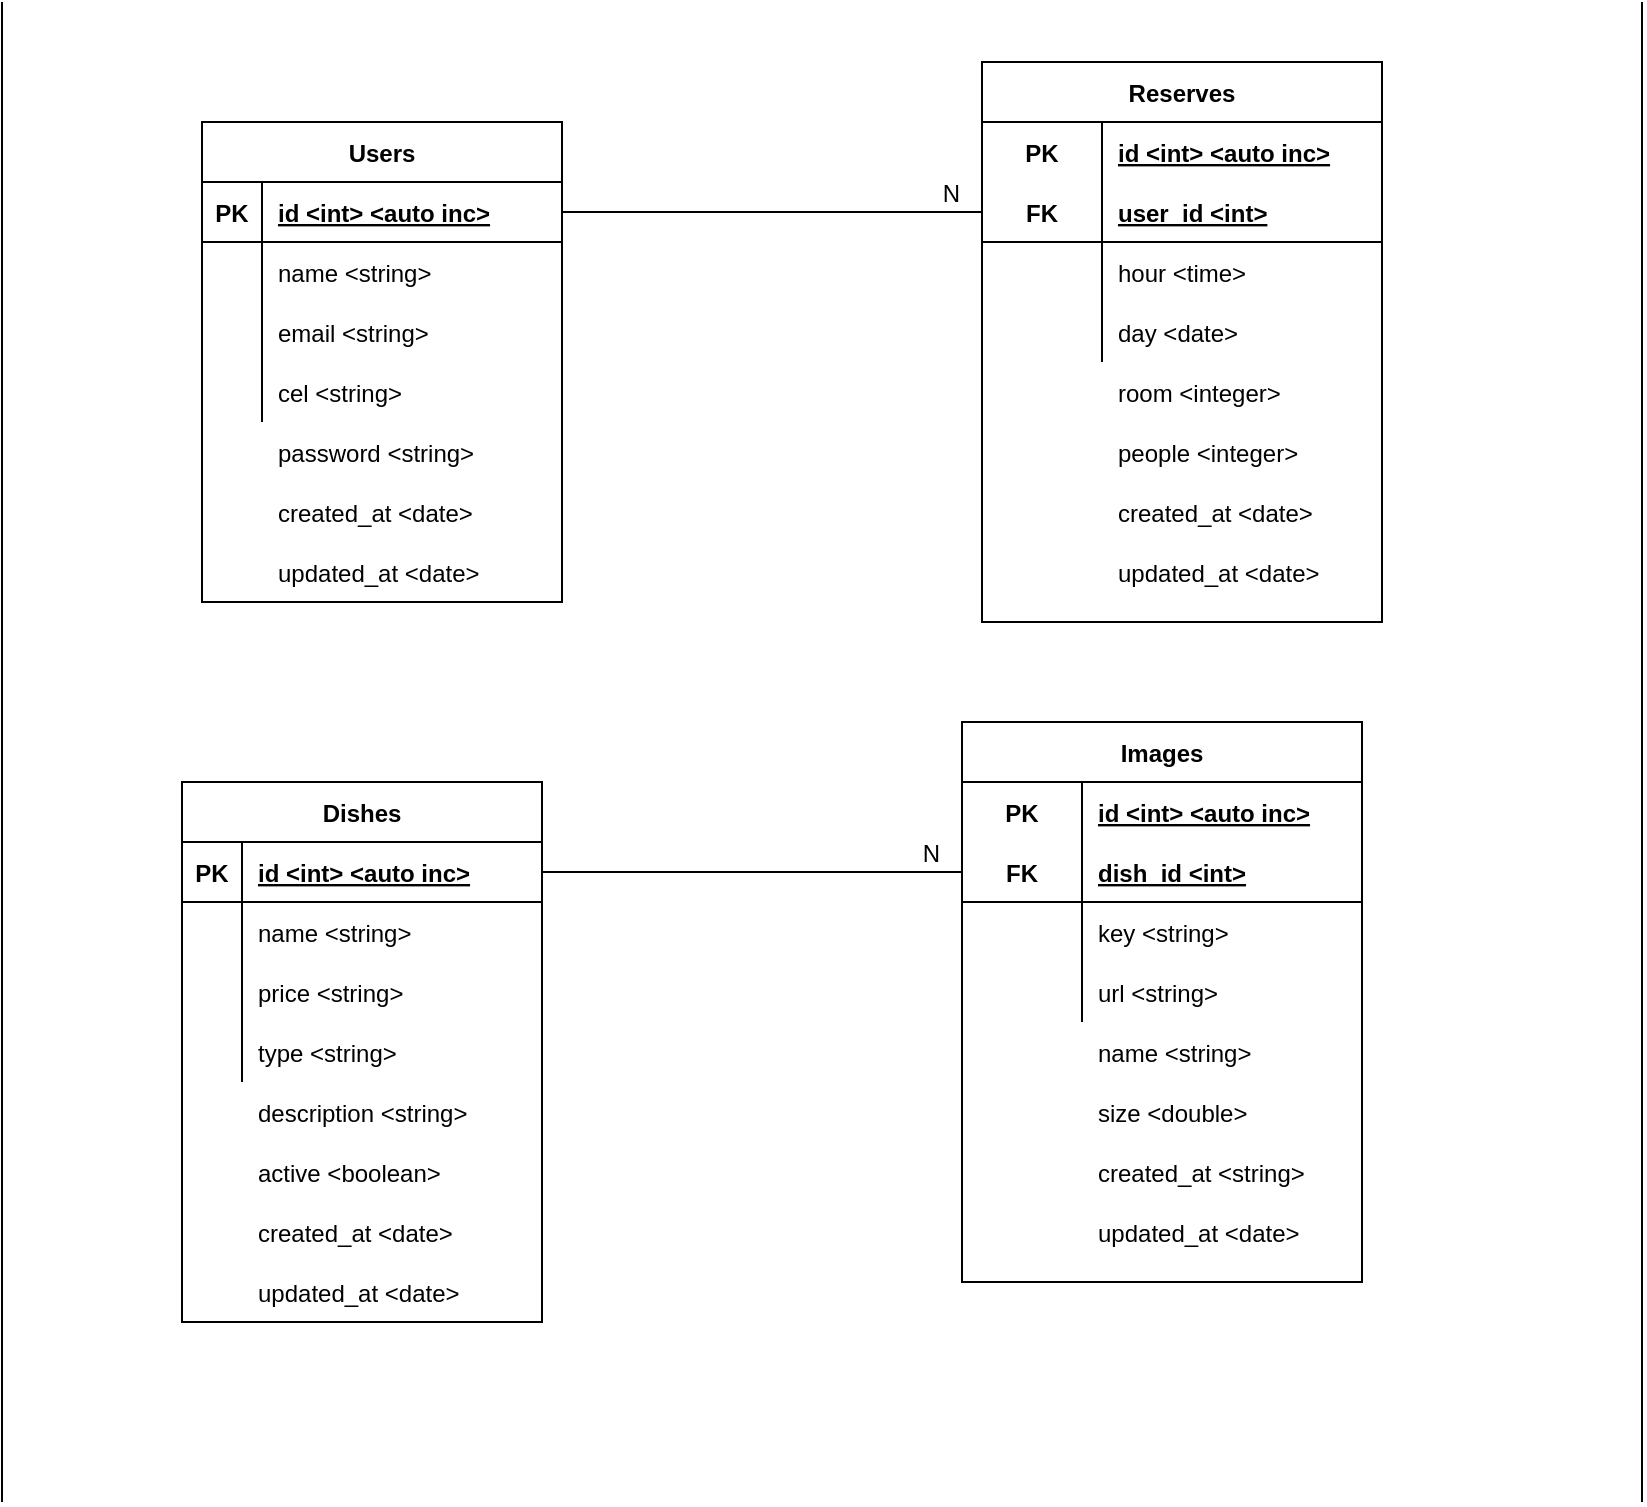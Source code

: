 <mxfile version="13.8.8" type="device"><diagram id="Xdt6QGs659dlPWsn2fmR" name="Page-1"><mxGraphModel dx="1447" dy="750" grid="1" gridSize="10" guides="1" tooltips="1" connect="1" arrows="1" fold="1" page="1" pageScale="1" pageWidth="827" pageHeight="1169" math="0" shadow="0"><root><mxCell id="0"/><mxCell id="1" parent="0"/><mxCell id="yf8j33i9QM06GYnxrU_x-1" value="Users" style="shape=table;startSize=30;container=1;collapsible=1;childLayout=tableLayout;fixedRows=1;rowLines=0;fontStyle=1;align=center;resizeLast=1;" vertex="1" parent="1"><mxGeometry x="310" y="180" width="180" height="240" as="geometry"/></mxCell><mxCell id="yf8j33i9QM06GYnxrU_x-2" value="" style="shape=partialRectangle;collapsible=0;dropTarget=0;pointerEvents=0;fillColor=none;top=0;left=0;bottom=1;right=0;points=[[0,0.5],[1,0.5]];portConstraint=eastwest;" vertex="1" parent="yf8j33i9QM06GYnxrU_x-1"><mxGeometry y="30" width="180" height="30" as="geometry"/></mxCell><mxCell id="yf8j33i9QM06GYnxrU_x-3" value="PK" style="shape=partialRectangle;connectable=0;fillColor=none;top=0;left=0;bottom=0;right=0;fontStyle=1;overflow=hidden;" vertex="1" parent="yf8j33i9QM06GYnxrU_x-2"><mxGeometry width="30" height="30" as="geometry"/></mxCell><mxCell id="yf8j33i9QM06GYnxrU_x-4" value="id &lt;int&gt; &lt;auto inc&gt;" style="shape=partialRectangle;connectable=0;fillColor=none;top=0;left=0;bottom=0;right=0;align=left;spacingLeft=6;fontStyle=5;overflow=hidden;" vertex="1" parent="yf8j33i9QM06GYnxrU_x-2"><mxGeometry x="30" width="150" height="30" as="geometry"/></mxCell><mxCell id="yf8j33i9QM06GYnxrU_x-5" value="" style="shape=partialRectangle;collapsible=0;dropTarget=0;pointerEvents=0;fillColor=none;top=0;left=0;bottom=0;right=0;points=[[0,0.5],[1,0.5]];portConstraint=eastwest;" vertex="1" parent="yf8j33i9QM06GYnxrU_x-1"><mxGeometry y="60" width="180" height="30" as="geometry"/></mxCell><mxCell id="yf8j33i9QM06GYnxrU_x-6" value="" style="shape=partialRectangle;connectable=0;fillColor=none;top=0;left=0;bottom=0;right=0;editable=1;overflow=hidden;" vertex="1" parent="yf8j33i9QM06GYnxrU_x-5"><mxGeometry width="30" height="30" as="geometry"/></mxCell><mxCell id="yf8j33i9QM06GYnxrU_x-7" value="name &lt;string&gt;" style="shape=partialRectangle;connectable=0;fillColor=none;top=0;left=0;bottom=0;right=0;align=left;spacingLeft=6;overflow=hidden;" vertex="1" parent="yf8j33i9QM06GYnxrU_x-5"><mxGeometry x="30" width="150" height="30" as="geometry"/></mxCell><mxCell id="yf8j33i9QM06GYnxrU_x-8" value="" style="shape=partialRectangle;collapsible=0;dropTarget=0;pointerEvents=0;fillColor=none;top=0;left=0;bottom=0;right=0;points=[[0,0.5],[1,0.5]];portConstraint=eastwest;" vertex="1" parent="yf8j33i9QM06GYnxrU_x-1"><mxGeometry y="90" width="180" height="30" as="geometry"/></mxCell><mxCell id="yf8j33i9QM06GYnxrU_x-9" value="" style="shape=partialRectangle;connectable=0;fillColor=none;top=0;left=0;bottom=0;right=0;editable=1;overflow=hidden;" vertex="1" parent="yf8j33i9QM06GYnxrU_x-8"><mxGeometry width="30" height="30" as="geometry"/></mxCell><mxCell id="yf8j33i9QM06GYnxrU_x-10" value="email &lt;string&gt;" style="shape=partialRectangle;connectable=0;fillColor=none;top=0;left=0;bottom=0;right=0;align=left;spacingLeft=6;overflow=hidden;" vertex="1" parent="yf8j33i9QM06GYnxrU_x-8"><mxGeometry x="30" width="150" height="30" as="geometry"/></mxCell><mxCell id="yf8j33i9QM06GYnxrU_x-11" value="" style="shape=partialRectangle;collapsible=0;dropTarget=0;pointerEvents=0;fillColor=none;top=0;left=0;bottom=0;right=0;points=[[0,0.5],[1,0.5]];portConstraint=eastwest;" vertex="1" parent="yf8j33i9QM06GYnxrU_x-1"><mxGeometry y="120" width="180" height="30" as="geometry"/></mxCell><mxCell id="yf8j33i9QM06GYnxrU_x-12" value="" style="shape=partialRectangle;connectable=0;fillColor=none;top=0;left=0;bottom=0;right=0;editable=1;overflow=hidden;" vertex="1" parent="yf8j33i9QM06GYnxrU_x-11"><mxGeometry width="30" height="30" as="geometry"/></mxCell><mxCell id="yf8j33i9QM06GYnxrU_x-13" value="cel &lt;string&gt;" style="shape=partialRectangle;connectable=0;fillColor=none;top=0;left=0;bottom=0;right=0;align=left;spacingLeft=6;overflow=hidden;" vertex="1" parent="yf8j33i9QM06GYnxrU_x-11"><mxGeometry x="30" width="150" height="30" as="geometry"/></mxCell><mxCell id="yf8j33i9QM06GYnxrU_x-14" value="password &lt;string&gt;" style="shape=partialRectangle;connectable=0;fillColor=none;top=0;left=0;bottom=0;right=0;align=left;spacingLeft=6;overflow=hidden;" vertex="1" parent="1"><mxGeometry x="340" y="330" width="150" height="30" as="geometry"/></mxCell><mxCell id="yf8j33i9QM06GYnxrU_x-15" value="created_at &lt;date&gt;" style="shape=partialRectangle;connectable=0;fillColor=none;top=0;left=0;bottom=0;right=0;align=left;spacingLeft=6;overflow=hidden;" vertex="1" parent="1"><mxGeometry x="340" y="360" width="150" height="30" as="geometry"/></mxCell><mxCell id="yf8j33i9QM06GYnxrU_x-16" value="updated_at &lt;date&gt;" style="shape=partialRectangle;connectable=0;fillColor=none;top=0;left=0;bottom=0;right=0;align=left;spacingLeft=6;overflow=hidden;" vertex="1" parent="1"><mxGeometry x="340" y="390" width="150" height="30" as="geometry"/></mxCell><mxCell id="yf8j33i9QM06GYnxrU_x-17" value="Reserves" style="shape=table;startSize=30;container=1;collapsible=1;childLayout=tableLayout;fixedRows=1;rowLines=0;fontStyle=1;align=center;resizeLast=1;" vertex="1" parent="1"><mxGeometry x="700" y="150" width="200" height="280" as="geometry"/></mxCell><mxCell id="yf8j33i9QM06GYnxrU_x-18" value="" style="shape=partialRectangle;collapsible=0;dropTarget=0;pointerEvents=0;fillColor=none;top=0;left=0;bottom=0;right=0;points=[[0,0.5],[1,0.5]];portConstraint=eastwest;" vertex="1" parent="yf8j33i9QM06GYnxrU_x-17"><mxGeometry y="30" width="200" height="30" as="geometry"/></mxCell><mxCell id="yf8j33i9QM06GYnxrU_x-19" value="PK" style="shape=partialRectangle;connectable=0;fillColor=none;top=0;left=0;bottom=0;right=0;fontStyle=1;overflow=hidden;" vertex="1" parent="yf8j33i9QM06GYnxrU_x-18"><mxGeometry width="60" height="30" as="geometry"/></mxCell><mxCell id="yf8j33i9QM06GYnxrU_x-20" value="id &lt;int&gt; &lt;auto inc&gt;" style="shape=partialRectangle;connectable=0;fillColor=none;top=0;left=0;bottom=0;right=0;align=left;spacingLeft=6;fontStyle=5;overflow=hidden;" vertex="1" parent="yf8j33i9QM06GYnxrU_x-18"><mxGeometry x="60" width="140" height="30" as="geometry"/></mxCell><mxCell id="yf8j33i9QM06GYnxrU_x-21" value="" style="shape=partialRectangle;collapsible=0;dropTarget=0;pointerEvents=0;fillColor=none;top=0;left=0;bottom=1;right=0;points=[[0,0.5],[1,0.5]];portConstraint=eastwest;" vertex="1" parent="yf8j33i9QM06GYnxrU_x-17"><mxGeometry y="60" width="200" height="30" as="geometry"/></mxCell><mxCell id="yf8j33i9QM06GYnxrU_x-22" value="FK" style="shape=partialRectangle;connectable=0;fillColor=none;top=0;left=0;bottom=0;right=0;fontStyle=1;overflow=hidden;" vertex="1" parent="yf8j33i9QM06GYnxrU_x-21"><mxGeometry width="60" height="30" as="geometry"/></mxCell><mxCell id="yf8j33i9QM06GYnxrU_x-23" value="user_id &lt;int&gt;" style="shape=partialRectangle;connectable=0;fillColor=none;top=0;left=0;bottom=0;right=0;align=left;spacingLeft=6;fontStyle=5;overflow=hidden;" vertex="1" parent="yf8j33i9QM06GYnxrU_x-21"><mxGeometry x="60" width="140" height="30" as="geometry"/></mxCell><mxCell id="yf8j33i9QM06GYnxrU_x-24" value="" style="shape=partialRectangle;collapsible=0;dropTarget=0;pointerEvents=0;fillColor=none;top=0;left=0;bottom=0;right=0;points=[[0,0.5],[1,0.5]];portConstraint=eastwest;" vertex="1" parent="yf8j33i9QM06GYnxrU_x-17"><mxGeometry y="90" width="200" height="30" as="geometry"/></mxCell><mxCell id="yf8j33i9QM06GYnxrU_x-25" value="" style="shape=partialRectangle;connectable=0;fillColor=none;top=0;left=0;bottom=0;right=0;editable=1;overflow=hidden;" vertex="1" parent="yf8j33i9QM06GYnxrU_x-24"><mxGeometry width="60" height="30" as="geometry"/></mxCell><mxCell id="yf8j33i9QM06GYnxrU_x-26" value="hour &lt;time&gt;" style="shape=partialRectangle;connectable=0;fillColor=none;top=0;left=0;bottom=0;right=0;align=left;spacingLeft=6;overflow=hidden;" vertex="1" parent="yf8j33i9QM06GYnxrU_x-24"><mxGeometry x="60" width="140" height="30" as="geometry"/></mxCell><mxCell id="yf8j33i9QM06GYnxrU_x-27" value="" style="shape=partialRectangle;collapsible=0;dropTarget=0;pointerEvents=0;fillColor=none;top=0;left=0;bottom=0;right=0;points=[[0,0.5],[1,0.5]];portConstraint=eastwest;" vertex="1" parent="yf8j33i9QM06GYnxrU_x-17"><mxGeometry y="120" width="200" height="30" as="geometry"/></mxCell><mxCell id="yf8j33i9QM06GYnxrU_x-28" value="" style="shape=partialRectangle;connectable=0;fillColor=none;top=0;left=0;bottom=0;right=0;editable=1;overflow=hidden;" vertex="1" parent="yf8j33i9QM06GYnxrU_x-27"><mxGeometry width="60" height="30" as="geometry"/></mxCell><mxCell id="yf8j33i9QM06GYnxrU_x-29" value="day &lt;date&gt;" style="shape=partialRectangle;connectable=0;fillColor=none;top=0;left=0;bottom=0;right=0;align=left;spacingLeft=6;overflow=hidden;" vertex="1" parent="yf8j33i9QM06GYnxrU_x-27"><mxGeometry x="60" width="140" height="30" as="geometry"/></mxCell><mxCell id="yf8j33i9QM06GYnxrU_x-30" value="room &lt;integer&gt;" style="shape=partialRectangle;connectable=0;fillColor=none;top=0;left=0;bottom=0;right=0;align=left;spacingLeft=6;overflow=hidden;" vertex="1" parent="1"><mxGeometry x="760" y="300" width="120" height="30" as="geometry"/></mxCell><mxCell id="yf8j33i9QM06GYnxrU_x-31" value="people &lt;integer&gt;" style="shape=partialRectangle;connectable=0;fillColor=none;top=0;left=0;bottom=0;right=0;align=left;spacingLeft=6;overflow=hidden;" vertex="1" parent="1"><mxGeometry x="760" y="330" width="120" height="30" as="geometry"/></mxCell><mxCell id="yf8j33i9QM06GYnxrU_x-32" value="created_at &lt;date&gt;" style="shape=partialRectangle;connectable=0;fillColor=none;top=0;left=0;bottom=0;right=0;align=left;spacingLeft=6;overflow=hidden;" vertex="1" parent="1"><mxGeometry x="760" y="360" width="150" height="30" as="geometry"/></mxCell><mxCell id="yf8j33i9QM06GYnxrU_x-33" value="updated_at &lt;date&gt;" style="shape=partialRectangle;connectable=0;fillColor=none;top=0;left=0;bottom=0;right=0;align=left;spacingLeft=6;overflow=hidden;" vertex="1" parent="1"><mxGeometry x="760" y="390" width="150" height="30" as="geometry"/></mxCell><mxCell id="yf8j33i9QM06GYnxrU_x-34" value="" style="endArrow=none;html=1;rounded=0;entryX=0;entryY=0.5;entryDx=0;entryDy=0;exitX=1;exitY=0.5;exitDx=0;exitDy=0;" edge="1" parent="1" source="yf8j33i9QM06GYnxrU_x-2" target="yf8j33i9QM06GYnxrU_x-21"><mxGeometry relative="1" as="geometry"><mxPoint x="490" y="289.41" as="sourcePoint"/><mxPoint x="650" y="289.41" as="targetPoint"/></mxGeometry></mxCell><mxCell id="yf8j33i9QM06GYnxrU_x-35" value="N" style="resizable=0;html=1;align=right;verticalAlign=bottom;" connectable="0" vertex="1" parent="yf8j33i9QM06GYnxrU_x-34"><mxGeometry x="1" relative="1" as="geometry"><mxPoint x="-10.35" y="-0.02" as="offset"/></mxGeometry></mxCell><mxCell id="yf8j33i9QM06GYnxrU_x-49" value="Dishes" style="shape=table;startSize=30;container=1;collapsible=1;childLayout=tableLayout;fixedRows=1;rowLines=0;fontStyle=1;align=center;resizeLast=1;" vertex="1" parent="1"><mxGeometry x="300" y="510" width="180" height="270" as="geometry"/></mxCell><mxCell id="yf8j33i9QM06GYnxrU_x-50" value="" style="shape=partialRectangle;collapsible=0;dropTarget=0;pointerEvents=0;fillColor=none;top=0;left=0;bottom=1;right=0;points=[[0,0.5],[1,0.5]];portConstraint=eastwest;" vertex="1" parent="yf8j33i9QM06GYnxrU_x-49"><mxGeometry y="30" width="180" height="30" as="geometry"/></mxCell><mxCell id="yf8j33i9QM06GYnxrU_x-51" value="PK" style="shape=partialRectangle;connectable=0;fillColor=none;top=0;left=0;bottom=0;right=0;fontStyle=1;overflow=hidden;" vertex="1" parent="yf8j33i9QM06GYnxrU_x-50"><mxGeometry width="30" height="30" as="geometry"/></mxCell><mxCell id="yf8j33i9QM06GYnxrU_x-52" value="id &lt;int&gt; &lt;auto inc&gt;" style="shape=partialRectangle;connectable=0;fillColor=none;top=0;left=0;bottom=0;right=0;align=left;spacingLeft=6;fontStyle=5;overflow=hidden;" vertex="1" parent="yf8j33i9QM06GYnxrU_x-50"><mxGeometry x="30" width="150" height="30" as="geometry"/></mxCell><mxCell id="yf8j33i9QM06GYnxrU_x-53" value="" style="shape=partialRectangle;collapsible=0;dropTarget=0;pointerEvents=0;fillColor=none;top=0;left=0;bottom=0;right=0;points=[[0,0.5],[1,0.5]];portConstraint=eastwest;" vertex="1" parent="yf8j33i9QM06GYnxrU_x-49"><mxGeometry y="60" width="180" height="30" as="geometry"/></mxCell><mxCell id="yf8j33i9QM06GYnxrU_x-54" value="" style="shape=partialRectangle;connectable=0;fillColor=none;top=0;left=0;bottom=0;right=0;editable=1;overflow=hidden;" vertex="1" parent="yf8j33i9QM06GYnxrU_x-53"><mxGeometry width="30" height="30" as="geometry"/></mxCell><mxCell id="yf8j33i9QM06GYnxrU_x-55" value="name &lt;string&gt;" style="shape=partialRectangle;connectable=0;fillColor=none;top=0;left=0;bottom=0;right=0;align=left;spacingLeft=6;overflow=hidden;" vertex="1" parent="yf8j33i9QM06GYnxrU_x-53"><mxGeometry x="30" width="150" height="30" as="geometry"/></mxCell><mxCell id="yf8j33i9QM06GYnxrU_x-56" value="" style="shape=partialRectangle;collapsible=0;dropTarget=0;pointerEvents=0;fillColor=none;top=0;left=0;bottom=0;right=0;points=[[0,0.5],[1,0.5]];portConstraint=eastwest;" vertex="1" parent="yf8j33i9QM06GYnxrU_x-49"><mxGeometry y="90" width="180" height="30" as="geometry"/></mxCell><mxCell id="yf8j33i9QM06GYnxrU_x-57" value="" style="shape=partialRectangle;connectable=0;fillColor=none;top=0;left=0;bottom=0;right=0;editable=1;overflow=hidden;" vertex="1" parent="yf8j33i9QM06GYnxrU_x-56"><mxGeometry width="30" height="30" as="geometry"/></mxCell><mxCell id="yf8j33i9QM06GYnxrU_x-58" value="price &lt;string&gt;" style="shape=partialRectangle;connectable=0;fillColor=none;top=0;left=0;bottom=0;right=0;align=left;spacingLeft=6;overflow=hidden;" vertex="1" parent="yf8j33i9QM06GYnxrU_x-56"><mxGeometry x="30" width="150" height="30" as="geometry"/></mxCell><mxCell id="yf8j33i9QM06GYnxrU_x-59" value="" style="shape=partialRectangle;collapsible=0;dropTarget=0;pointerEvents=0;fillColor=none;top=0;left=0;bottom=0;right=0;points=[[0,0.5],[1,0.5]];portConstraint=eastwest;" vertex="1" parent="yf8j33i9QM06GYnxrU_x-49"><mxGeometry y="120" width="180" height="30" as="geometry"/></mxCell><mxCell id="yf8j33i9QM06GYnxrU_x-60" value="" style="shape=partialRectangle;connectable=0;fillColor=none;top=0;left=0;bottom=0;right=0;editable=1;overflow=hidden;" vertex="1" parent="yf8j33i9QM06GYnxrU_x-59"><mxGeometry width="30" height="30" as="geometry"/></mxCell><mxCell id="yf8j33i9QM06GYnxrU_x-61" value="type &lt;string&gt;" style="shape=partialRectangle;connectable=0;fillColor=none;top=0;left=0;bottom=0;right=0;align=left;spacingLeft=6;overflow=hidden;" vertex="1" parent="yf8j33i9QM06GYnxrU_x-59"><mxGeometry x="30" width="150" height="30" as="geometry"/></mxCell><mxCell id="yf8j33i9QM06GYnxrU_x-62" value="description &lt;string&gt;" style="shape=partialRectangle;connectable=0;fillColor=none;top=0;left=0;bottom=0;right=0;align=left;spacingLeft=6;overflow=hidden;" vertex="1" parent="1"><mxGeometry x="330" y="660" width="150" height="30" as="geometry"/></mxCell><mxCell id="yf8j33i9QM06GYnxrU_x-63" value="created_at &lt;date&gt;" style="shape=partialRectangle;connectable=0;fillColor=none;top=0;left=0;bottom=0;right=0;align=left;spacingLeft=6;overflow=hidden;" vertex="1" parent="1"><mxGeometry x="330" y="720" width="150" height="30" as="geometry"/></mxCell><mxCell id="yf8j33i9QM06GYnxrU_x-64" value="active &lt;boolean&gt;" style="shape=partialRectangle;connectable=0;fillColor=none;top=0;left=0;bottom=0;right=0;align=left;spacingLeft=6;overflow=hidden;" vertex="1" parent="1"><mxGeometry x="330" y="690" width="150" height="30" as="geometry"/></mxCell><mxCell id="yf8j33i9QM06GYnxrU_x-65" value="Images" style="shape=table;startSize=30;container=1;collapsible=1;childLayout=tableLayout;fixedRows=1;rowLines=0;fontStyle=1;align=center;resizeLast=1;" vertex="1" parent="1"><mxGeometry x="690" y="480" width="200" height="280" as="geometry"/></mxCell><mxCell id="yf8j33i9QM06GYnxrU_x-66" value="" style="shape=partialRectangle;collapsible=0;dropTarget=0;pointerEvents=0;fillColor=none;top=0;left=0;bottom=0;right=0;points=[[0,0.5],[1,0.5]];portConstraint=eastwest;" vertex="1" parent="yf8j33i9QM06GYnxrU_x-65"><mxGeometry y="30" width="200" height="30" as="geometry"/></mxCell><mxCell id="yf8j33i9QM06GYnxrU_x-67" value="PK" style="shape=partialRectangle;connectable=0;fillColor=none;top=0;left=0;bottom=0;right=0;fontStyle=1;overflow=hidden;" vertex="1" parent="yf8j33i9QM06GYnxrU_x-66"><mxGeometry width="60" height="30" as="geometry"/></mxCell><mxCell id="yf8j33i9QM06GYnxrU_x-68" value="id &lt;int&gt; &lt;auto inc&gt;" style="shape=partialRectangle;connectable=0;fillColor=none;top=0;left=0;bottom=0;right=0;align=left;spacingLeft=6;fontStyle=5;overflow=hidden;" vertex="1" parent="yf8j33i9QM06GYnxrU_x-66"><mxGeometry x="60" width="140" height="30" as="geometry"/></mxCell><mxCell id="yf8j33i9QM06GYnxrU_x-69" value="" style="shape=partialRectangle;collapsible=0;dropTarget=0;pointerEvents=0;fillColor=none;top=0;left=0;bottom=1;right=0;points=[[0,0.5],[1,0.5]];portConstraint=eastwest;" vertex="1" parent="yf8j33i9QM06GYnxrU_x-65"><mxGeometry y="60" width="200" height="30" as="geometry"/></mxCell><mxCell id="yf8j33i9QM06GYnxrU_x-70" value="FK" style="shape=partialRectangle;connectable=0;fillColor=none;top=0;left=0;bottom=0;right=0;fontStyle=1;overflow=hidden;" vertex="1" parent="yf8j33i9QM06GYnxrU_x-69"><mxGeometry width="60" height="30" as="geometry"/></mxCell><mxCell id="yf8j33i9QM06GYnxrU_x-71" value="dish_id &lt;int&gt;" style="shape=partialRectangle;connectable=0;fillColor=none;top=0;left=0;bottom=0;right=0;align=left;spacingLeft=6;fontStyle=5;overflow=hidden;" vertex="1" parent="yf8j33i9QM06GYnxrU_x-69"><mxGeometry x="60" width="140" height="30" as="geometry"/></mxCell><mxCell id="yf8j33i9QM06GYnxrU_x-72" value="" style="shape=partialRectangle;collapsible=0;dropTarget=0;pointerEvents=0;fillColor=none;top=0;left=0;bottom=0;right=0;points=[[0,0.5],[1,0.5]];portConstraint=eastwest;" vertex="1" parent="yf8j33i9QM06GYnxrU_x-65"><mxGeometry y="90" width="200" height="30" as="geometry"/></mxCell><mxCell id="yf8j33i9QM06GYnxrU_x-73" value="" style="shape=partialRectangle;connectable=0;fillColor=none;top=0;left=0;bottom=0;right=0;editable=1;overflow=hidden;" vertex="1" parent="yf8j33i9QM06GYnxrU_x-72"><mxGeometry width="60" height="30" as="geometry"/></mxCell><mxCell id="yf8j33i9QM06GYnxrU_x-74" value="key &lt;string&gt;" style="shape=partialRectangle;connectable=0;fillColor=none;top=0;left=0;bottom=0;right=0;align=left;spacingLeft=6;overflow=hidden;" vertex="1" parent="yf8j33i9QM06GYnxrU_x-72"><mxGeometry x="60" width="140" height="30" as="geometry"/></mxCell><mxCell id="yf8j33i9QM06GYnxrU_x-75" value="" style="shape=partialRectangle;collapsible=0;dropTarget=0;pointerEvents=0;fillColor=none;top=0;left=0;bottom=0;right=0;points=[[0,0.5],[1,0.5]];portConstraint=eastwest;" vertex="1" parent="yf8j33i9QM06GYnxrU_x-65"><mxGeometry y="120" width="200" height="30" as="geometry"/></mxCell><mxCell id="yf8j33i9QM06GYnxrU_x-76" value="" style="shape=partialRectangle;connectable=0;fillColor=none;top=0;left=0;bottom=0;right=0;editable=1;overflow=hidden;" vertex="1" parent="yf8j33i9QM06GYnxrU_x-75"><mxGeometry width="60" height="30" as="geometry"/></mxCell><mxCell id="yf8j33i9QM06GYnxrU_x-77" value="url &lt;string&gt;" style="shape=partialRectangle;connectable=0;fillColor=none;top=0;left=0;bottom=0;right=0;align=left;spacingLeft=6;overflow=hidden;" vertex="1" parent="yf8j33i9QM06GYnxrU_x-75"><mxGeometry x="60" width="140" height="30" as="geometry"/></mxCell><mxCell id="yf8j33i9QM06GYnxrU_x-78" value="name &lt;string&gt;" style="shape=partialRectangle;connectable=0;fillColor=none;top=0;left=0;bottom=0;right=0;align=left;spacingLeft=6;overflow=hidden;" vertex="1" parent="1"><mxGeometry x="750" y="630" width="120" height="30" as="geometry"/></mxCell><mxCell id="yf8j33i9QM06GYnxrU_x-79" value="size &lt;double&gt;" style="shape=partialRectangle;connectable=0;fillColor=none;top=0;left=0;bottom=0;right=0;align=left;spacingLeft=6;overflow=hidden;" vertex="1" parent="1"><mxGeometry x="750" y="660" width="120" height="30" as="geometry"/></mxCell><mxCell id="yf8j33i9QM06GYnxrU_x-80" value="created_at &lt;string&gt;" style="shape=partialRectangle;connectable=0;fillColor=none;top=0;left=0;bottom=0;right=0;align=left;spacingLeft=6;overflow=hidden;" vertex="1" parent="1"><mxGeometry x="750" y="690" width="150" height="30" as="geometry"/></mxCell><mxCell id="yf8j33i9QM06GYnxrU_x-81" value="updated_at &lt;date&gt;" style="shape=partialRectangle;connectable=0;fillColor=none;top=0;left=0;bottom=0;right=0;align=left;spacingLeft=6;overflow=hidden;" vertex="1" parent="1"><mxGeometry x="750" y="720" width="150" height="30" as="geometry"/></mxCell><mxCell id="yf8j33i9QM06GYnxrU_x-82" value="" style="endArrow=none;html=1;rounded=0;entryX=0;entryY=0.5;entryDx=0;entryDy=0;exitX=1;exitY=0.5;exitDx=0;exitDy=0;" edge="1" parent="1" source="yf8j33i9QM06GYnxrU_x-50" target="yf8j33i9QM06GYnxrU_x-69"><mxGeometry relative="1" as="geometry"><mxPoint x="480" y="619.41" as="sourcePoint"/><mxPoint x="640" y="619.41" as="targetPoint"/></mxGeometry></mxCell><mxCell id="yf8j33i9QM06GYnxrU_x-83" value="N" style="resizable=0;html=1;align=right;verticalAlign=bottom;" connectable="0" vertex="1" parent="yf8j33i9QM06GYnxrU_x-82"><mxGeometry x="1" relative="1" as="geometry"><mxPoint x="-10.35" y="-0.02" as="offset"/></mxGeometry></mxCell><mxCell id="yf8j33i9QM06GYnxrU_x-84" value="updated_at &lt;date&gt;" style="shape=partialRectangle;connectable=0;fillColor=none;top=0;left=0;bottom=0;right=0;align=left;spacingLeft=6;overflow=hidden;" vertex="1" parent="1"><mxGeometry x="330" y="750" width="150" height="30" as="geometry"/></mxCell><mxCell id="yf8j33i9QM06GYnxrU_x-86" value="" style="endArrow=none;html=1;rounded=0;" edge="1" parent="1"><mxGeometry relative="1" as="geometry"><mxPoint x="1030" y="120" as="sourcePoint"/><mxPoint x="1030" y="870" as="targetPoint"/></mxGeometry></mxCell><mxCell id="yf8j33i9QM06GYnxrU_x-87" value="" style="endArrow=none;html=1;rounded=0;" edge="1" parent="1"><mxGeometry relative="1" as="geometry"><mxPoint x="210" y="120" as="sourcePoint"/><mxPoint x="210" y="870" as="targetPoint"/></mxGeometry></mxCell></root></mxGraphModel></diagram></mxfile>